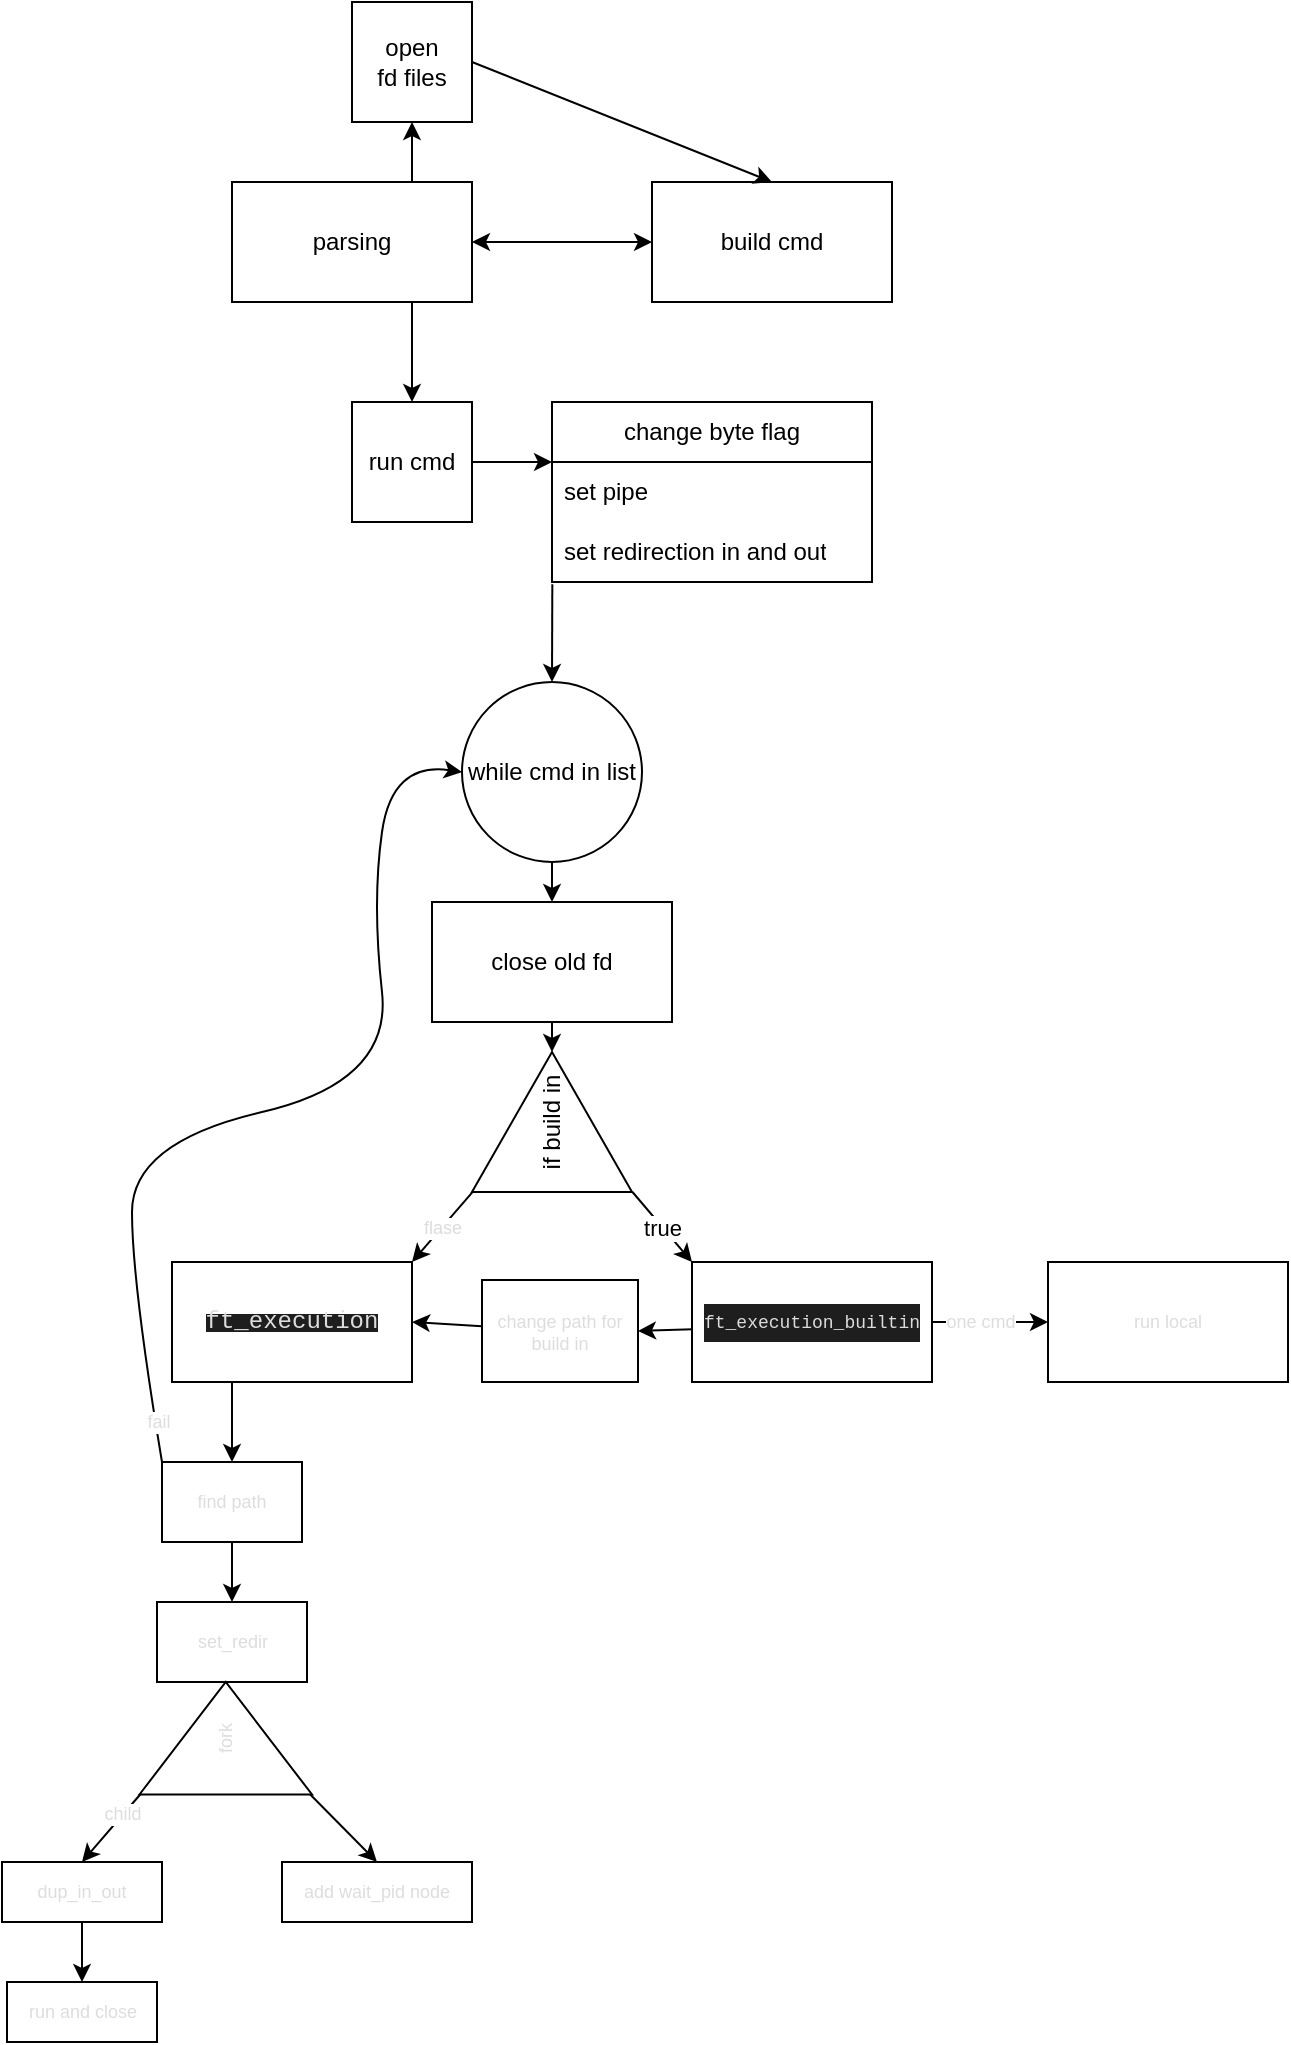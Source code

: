 <mxfile>
    <diagram id="g02yZPYnZc3DpvQOZKdE" name="Page-1">
        <mxGraphModel dx="1114" dy="1234" grid="1" gridSize="10" guides="1" tooltips="1" connect="1" arrows="1" fold="1" page="1" pageScale="1" pageWidth="3000" pageHeight="3000" math="0" shadow="0">
            <root>
                <mxCell id="0"/>
                <mxCell id="1" parent="0"/>
                <mxCell id="10" style="edgeStyle=none;html=1;exitX=0.75;exitY=0;exitDx=0;exitDy=0;entryX=0.5;entryY=1;entryDx=0;entryDy=0;" edge="1" parent="1" source="2" target="6">
                    <mxGeometry relative="1" as="geometry"/>
                </mxCell>
                <mxCell id="2" value="parsing" style="rounded=0;whiteSpace=wrap;html=1;fontStyle=0" vertex="1" parent="1">
                    <mxGeometry x="742" y="321" width="120" height="60" as="geometry"/>
                </mxCell>
                <mxCell id="4" value="build cmd" style="rounded=0;whiteSpace=wrap;html=1;" vertex="1" parent="1">
                    <mxGeometry x="952" y="321" width="120" height="60" as="geometry"/>
                </mxCell>
                <mxCell id="6" value="open&lt;br&gt;fd files" style="whiteSpace=wrap;html=1;aspect=fixed;" vertex="1" parent="1">
                    <mxGeometry x="802" y="231" width="60" height="60" as="geometry"/>
                </mxCell>
                <mxCell id="8" value="" style="endArrow=classic;html=1;exitX=1;exitY=0.5;exitDx=0;exitDy=0;entryX=0.5;entryY=0;entryDx=0;entryDy=0;" edge="1" parent="1" source="6" target="4">
                    <mxGeometry width="50" height="50" relative="1" as="geometry">
                        <mxPoint x="892" y="341" as="sourcePoint"/>
                        <mxPoint x="942" y="291" as="targetPoint"/>
                    </mxGeometry>
                </mxCell>
                <mxCell id="13" value="run cmd" style="whiteSpace=wrap;html=1;aspect=fixed;" vertex="1" parent="1">
                    <mxGeometry x="802" y="431" width="60" height="60" as="geometry"/>
                </mxCell>
                <mxCell id="16" value="change byte flag" style="swimlane;fontStyle=0;childLayout=stackLayout;horizontal=1;startSize=30;horizontalStack=0;resizeParent=1;resizeParentMax=0;resizeLast=0;collapsible=1;marginBottom=0;whiteSpace=wrap;html=1;" vertex="1" parent="1">
                    <mxGeometry x="902" y="431" width="160" height="90" as="geometry"/>
                </mxCell>
                <mxCell id="17" value="set pipe" style="text;strokeColor=none;fillColor=none;align=left;verticalAlign=middle;spacingLeft=4;spacingRight=4;overflow=hidden;points=[[0,0.5],[1,0.5]];portConstraint=eastwest;rotatable=0;whiteSpace=wrap;html=1;" vertex="1" parent="16">
                    <mxGeometry y="30" width="160" height="30" as="geometry"/>
                </mxCell>
                <mxCell id="19" value="set redirection in and out" style="text;strokeColor=none;fillColor=none;align=left;verticalAlign=middle;spacingLeft=4;spacingRight=4;overflow=hidden;points=[[0,0.5],[1,0.5]];portConstraint=eastwest;rotatable=0;whiteSpace=wrap;html=1;" vertex="1" parent="16">
                    <mxGeometry y="60" width="160" height="30" as="geometry"/>
                </mxCell>
                <mxCell id="60" style="edgeStyle=none;html=1;exitX=0.5;exitY=1;exitDx=0;exitDy=0;entryX=0.5;entryY=0;entryDx=0;entryDy=0;fontSize=9;fontColor=#DDDDDD;" edge="1" parent="1" source="20" target="22">
                    <mxGeometry relative="1" as="geometry"/>
                </mxCell>
                <mxCell id="20" value="while cmd in list" style="ellipse;whiteSpace=wrap;html=1;aspect=fixed;" vertex="1" parent="1">
                    <mxGeometry x="857" y="571" width="90" height="90" as="geometry"/>
                </mxCell>
                <mxCell id="62" style="edgeStyle=none;html=1;exitX=0.5;exitY=1;exitDx=0;exitDy=0;entryX=1;entryY=0.5;entryDx=0;entryDy=0;fontSize=9;fontColor=#DDDDDD;" edge="1" parent="1" source="22" target="25">
                    <mxGeometry relative="1" as="geometry"/>
                </mxCell>
                <mxCell id="22" value="close old fd" style="rounded=0;whiteSpace=wrap;html=1;" vertex="1" parent="1">
                    <mxGeometry x="842" y="681" width="120" height="60" as="geometry"/>
                </mxCell>
                <mxCell id="24" value="" style="endArrow=classic;html=1;exitX=0.001;exitY=1.038;exitDx=0;exitDy=0;exitPerimeter=0;entryX=0.5;entryY=0;entryDx=0;entryDy=0;" edge="1" parent="1" source="19" target="20">
                    <mxGeometry width="50" height="50" relative="1" as="geometry">
                        <mxPoint x="1072" y="571" as="sourcePoint"/>
                        <mxPoint x="1014" y="571" as="targetPoint"/>
                    </mxGeometry>
                </mxCell>
                <mxCell id="25" value="if build in" style="triangle;whiteSpace=wrap;html=1;rotation=-90;" vertex="1" parent="1">
                    <mxGeometry x="867" y="751" width="70" height="80" as="geometry"/>
                </mxCell>
                <mxCell id="27" value="&lt;div style=&quot;background-color: rgb(30, 30, 30); font-family: Menlo, Monaco, &amp;quot;Courier New&amp;quot;, monospace; line-height: 18px;&quot;&gt;&lt;font style=&quot;font-size: 9px;&quot; color=&quot;#dcdcdc&quot;&gt;ft_execution_builtin&lt;/font&gt;&lt;/div&gt;" style="rounded=0;whiteSpace=wrap;html=1;" vertex="1" parent="1">
                    <mxGeometry x="972" y="861" width="120" height="60" as="geometry"/>
                </mxCell>
                <mxCell id="31" value="" style="endArrow=classic;html=1;exitX=0;exitY=1.003;exitDx=0;exitDy=0;entryX=0;entryY=0;entryDx=0;entryDy=0;exitPerimeter=0;" edge="1" parent="1" source="25" target="27">
                    <mxGeometry relative="1" as="geometry">
                        <mxPoint x="952" y="741" as="sourcePoint"/>
                        <mxPoint x="1052" y="741" as="targetPoint"/>
                    </mxGeometry>
                </mxCell>
                <mxCell id="32" value="true" style="edgeLabel;resizable=0;html=1;align=center;verticalAlign=middle;" connectable="0" vertex="1" parent="31">
                    <mxGeometry relative="1" as="geometry"/>
                </mxCell>
                <mxCell id="33" value="" style="endArrow=classic;html=1;fontSize=9;fontColor=#DCDCDC;exitX=0.005;exitY=0.007;exitDx=0;exitDy=0;exitPerimeter=0;entryX=1;entryY=0;entryDx=0;entryDy=0;" edge="1" parent="1" source="25" target="39">
                    <mxGeometry relative="1" as="geometry">
                        <mxPoint x="932" y="831" as="sourcePoint"/>
                        <mxPoint x="822" y="861" as="targetPoint"/>
                    </mxGeometry>
                </mxCell>
                <mxCell id="34" value="flase" style="edgeLabel;resizable=0;html=1;align=center;verticalAlign=middle;fontSize=9;fontColor=#DCDCDC;" connectable="0" vertex="1" parent="33">
                    <mxGeometry relative="1" as="geometry"/>
                </mxCell>
                <mxCell id="36" value="" style="endArrow=classic;html=1;fontSize=9;fontColor=#DCDCDC;exitX=1;exitY=0.5;exitDx=0;exitDy=0;" edge="1" parent="1" source="13">
                    <mxGeometry width="50" height="50" relative="1" as="geometry">
                        <mxPoint x="882" y="511" as="sourcePoint"/>
                        <mxPoint x="902" y="461" as="targetPoint"/>
                    </mxGeometry>
                </mxCell>
                <mxCell id="37" value="" style="endArrow=classic;html=1;fontSize=9;fontColor=#DCDCDC;exitX=0.75;exitY=1;exitDx=0;exitDy=0;entryX=0.5;entryY=0;entryDx=0;entryDy=0;" edge="1" parent="1" source="2" target="13">
                    <mxGeometry width="50" height="50" relative="1" as="geometry">
                        <mxPoint x="792" y="441" as="sourcePoint"/>
                        <mxPoint x="842" y="391" as="targetPoint"/>
                    </mxGeometry>
                </mxCell>
                <mxCell id="38" value="" style="endArrow=classic;startArrow=classic;html=1;fontSize=9;fontColor=#DCDCDC;exitX=1;exitY=0.5;exitDx=0;exitDy=0;entryX=0;entryY=0.5;entryDx=0;entryDy=0;" edge="1" parent="1" source="2" target="4">
                    <mxGeometry width="50" height="50" relative="1" as="geometry">
                        <mxPoint x="882" y="411" as="sourcePoint"/>
                        <mxPoint x="932" y="361" as="targetPoint"/>
                    </mxGeometry>
                </mxCell>
                <mxCell id="39" value="&lt;div style=&quot;background-color: rgb(30, 30, 30); font-family: Menlo, Monaco, &amp;quot;Courier New&amp;quot;, monospace; font-size: 12px; line-height: 80%;&quot;&gt;&lt;font color=&quot;#dddddd&quot;&gt;ft_execution&lt;/font&gt;&lt;/div&gt;" style="rounded=0;whiteSpace=wrap;html=1;fontSize=9;fontColor=#DCDCDC;" vertex="1" parent="1">
                    <mxGeometry x="712" y="861" width="120" height="60" as="geometry"/>
                </mxCell>
                <mxCell id="40" value="find path" style="rounded=0;whiteSpace=wrap;html=1;fontSize=9;fontColor=#DDDDDD;" vertex="1" parent="1">
                    <mxGeometry x="707" y="961" width="70" height="40" as="geometry"/>
                </mxCell>
                <mxCell id="41" value="" style="endArrow=classic;html=1;fontSize=9;fontColor=#DDDDDD;exitX=0.25;exitY=1;exitDx=0;exitDy=0;entryX=0.5;entryY=0;entryDx=0;entryDy=0;" edge="1" parent="1" source="39" target="40">
                    <mxGeometry width="50" height="50" relative="1" as="geometry">
                        <mxPoint x="662" y="991" as="sourcePoint"/>
                        <mxPoint x="712" y="941" as="targetPoint"/>
                    </mxGeometry>
                </mxCell>
                <mxCell id="42" value="" style="curved=1;endArrow=classic;html=1;fontSize=9;fontColor=#DDDDDD;exitX=0;exitY=0;exitDx=0;exitDy=0;entryX=0;entryY=0.5;entryDx=0;entryDy=0;" edge="1" parent="1" source="40" target="20">
                    <mxGeometry width="50" height="50" relative="1" as="geometry">
                        <mxPoint x="752" y="861" as="sourcePoint"/>
                        <mxPoint x="802" y="811" as="targetPoint"/>
                        <Array as="points">
                            <mxPoint x="692" y="871"/>
                            <mxPoint x="692" y="801"/>
                            <mxPoint x="822" y="771"/>
                            <mxPoint x="812" y="681"/>
                            <mxPoint x="822" y="611"/>
                        </Array>
                    </mxGeometry>
                </mxCell>
                <mxCell id="43" value="fail" style="edgeLabel;html=1;align=center;verticalAlign=middle;resizable=0;points=[];fontSize=9;fontColor=#DDDDDD;" vertex="1" connectable="0" parent="42">
                    <mxGeometry x="-0.158" y="-6" relative="1" as="geometry">
                        <mxPoint x="-33" y="144" as="offset"/>
                    </mxGeometry>
                </mxCell>
                <mxCell id="45" value="set_redir" style="rounded=0;whiteSpace=wrap;html=1;fontSize=9;fontColor=#DDDDDD;" vertex="1" parent="1">
                    <mxGeometry x="704.5" y="1031" width="75" height="40" as="geometry"/>
                </mxCell>
                <mxCell id="46" value="" style="endArrow=classic;html=1;fontSize=9;fontColor=#DDDDDD;exitX=0.5;exitY=1;exitDx=0;exitDy=0;entryX=0.5;entryY=0;entryDx=0;entryDy=0;" edge="1" parent="1" source="40" target="45">
                    <mxGeometry width="50" height="50" relative="1" as="geometry">
                        <mxPoint x="802" y="1041" as="sourcePoint"/>
                        <mxPoint x="782" y="1021" as="targetPoint"/>
                    </mxGeometry>
                </mxCell>
                <mxCell id="51" style="edgeStyle=none;html=1;exitX=0.009;exitY=0.009;exitDx=0;exitDy=0;entryX=0.5;entryY=0;entryDx=0;entryDy=0;fontSize=9;fontColor=#DDDDDD;exitPerimeter=0;" edge="1" parent="1" source="48" target="50">
                    <mxGeometry relative="1" as="geometry"/>
                </mxCell>
                <mxCell id="53" value="child" style="edgeLabel;html=1;align=center;verticalAlign=middle;resizable=0;points=[];fontSize=9;fontColor=#DDDDDD;" vertex="1" connectable="0" parent="51">
                    <mxGeometry x="-0.358" y="-1" relative="1" as="geometry">
                        <mxPoint as="offset"/>
                    </mxGeometry>
                </mxCell>
                <mxCell id="48" value="fork" style="triangle;whiteSpace=wrap;html=1;fontSize=9;fontColor=#DDDDDD;rotation=-90;" vertex="1" parent="1">
                    <mxGeometry x="710.75" y="1056" width="56.25" height="86.25" as="geometry"/>
                </mxCell>
                <mxCell id="58" style="edgeStyle=none;html=1;exitX=0.5;exitY=1;exitDx=0;exitDy=0;entryX=0.5;entryY=0;entryDx=0;entryDy=0;fontSize=9;fontColor=#DDDDDD;" edge="1" parent="1" source="50" target="57">
                    <mxGeometry relative="1" as="geometry"/>
                </mxCell>
                <mxCell id="50" value="dup_in_out" style="rounded=0;whiteSpace=wrap;html=1;fontSize=9;fontColor=#DDDDDD;" vertex="1" parent="1">
                    <mxGeometry x="627" y="1161" width="80" height="30" as="geometry"/>
                </mxCell>
                <mxCell id="54" value="add wait_pid node" style="rounded=0;whiteSpace=wrap;html=1;fontSize=9;fontColor=#DDDDDD;" vertex="1" parent="1">
                    <mxGeometry x="767" y="1161" width="95" height="30" as="geometry"/>
                </mxCell>
                <mxCell id="56" value="" style="endArrow=classic;html=1;fontSize=9;fontColor=#DDDDDD;exitX=0.005;exitY=0.987;exitDx=0;exitDy=0;exitPerimeter=0;entryX=0.5;entryY=0;entryDx=0;entryDy=0;" edge="1" parent="1" source="48" target="54">
                    <mxGeometry width="50" height="50" relative="1" as="geometry">
                        <mxPoint x="802" y="1171" as="sourcePoint"/>
                        <mxPoint x="852" y="1121" as="targetPoint"/>
                    </mxGeometry>
                </mxCell>
                <mxCell id="57" value="run and close" style="rounded=0;whiteSpace=wrap;html=1;fontSize=9;fontColor=#DDDDDD;" vertex="1" parent="1">
                    <mxGeometry x="629.5" y="1221" width="75" height="30" as="geometry"/>
                </mxCell>
                <mxCell id="63" value="run local" style="rounded=0;whiteSpace=wrap;html=1;fontSize=9;fontColor=#DDDDDD;" vertex="1" parent="1">
                    <mxGeometry x="1150" y="861" width="120" height="60" as="geometry"/>
                </mxCell>
                <mxCell id="64" value="" style="endArrow=classic;html=1;fontSize=9;fontColor=#DDDDDD;exitX=1;exitY=0.5;exitDx=0;exitDy=0;entryX=0;entryY=0.5;entryDx=0;entryDy=0;" edge="1" parent="1" source="27" target="63">
                    <mxGeometry width="50" height="50" relative="1" as="geometry">
                        <mxPoint x="1140" y="950" as="sourcePoint"/>
                        <mxPoint x="1190" y="900" as="targetPoint"/>
                    </mxGeometry>
                </mxCell>
                <mxCell id="65" value="one cmd" style="edgeLabel;html=1;align=center;verticalAlign=middle;resizable=0;points=[];fontSize=9;fontColor=#DDDDDD;" vertex="1" connectable="0" parent="64">
                    <mxGeometry x="0.115" relative="1" as="geometry">
                        <mxPoint x="-9" as="offset"/>
                    </mxGeometry>
                </mxCell>
                <mxCell id="70" style="edgeStyle=none;html=1;entryX=1;entryY=0.5;entryDx=0;entryDy=0;fontSize=9;fontColor=#DDDDDD;" edge="1" parent="1" source="66" target="39">
                    <mxGeometry relative="1" as="geometry"/>
                </mxCell>
                <mxCell id="66" value="change path for build in" style="whiteSpace=wrap;html=1;fontSize=9;fontColor=#DDDDDD;" vertex="1" parent="1">
                    <mxGeometry x="867" y="870" width="78" height="51" as="geometry"/>
                </mxCell>
                <mxCell id="67" value="" style="endArrow=classic;html=1;fontSize=9;fontColor=#DDDDDD;exitX=0.004;exitY=0.561;exitDx=0;exitDy=0;exitPerimeter=0;entryX=1;entryY=0.5;entryDx=0;entryDy=0;" edge="1" parent="1" source="27" target="66">
                    <mxGeometry width="50" height="50" relative="1" as="geometry">
                        <mxPoint x="930" y="890" as="sourcePoint"/>
                        <mxPoint x="980" y="840" as="targetPoint"/>
                    </mxGeometry>
                </mxCell>
            </root>
        </mxGraphModel>
    </diagram>
</mxfile>